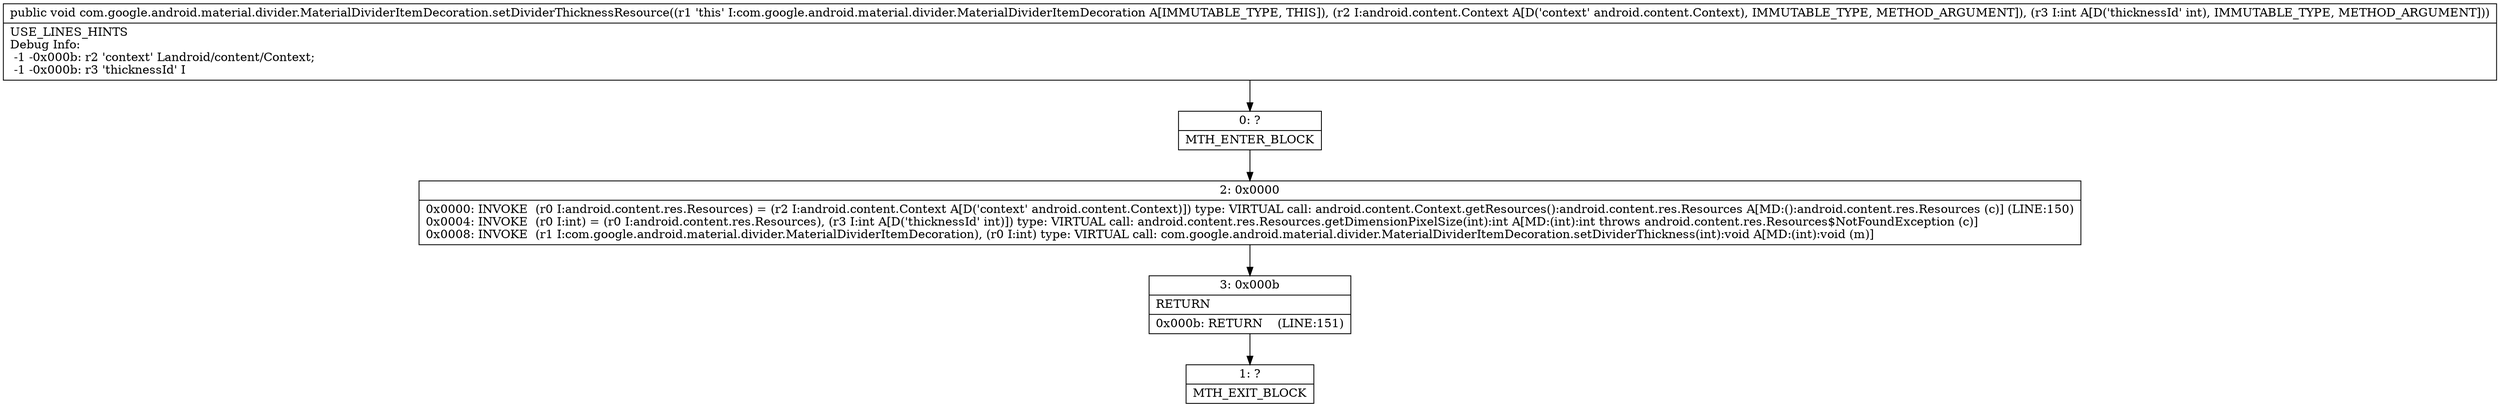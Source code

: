 digraph "CFG forcom.google.android.material.divider.MaterialDividerItemDecoration.setDividerThicknessResource(Landroid\/content\/Context;I)V" {
Node_0 [shape=record,label="{0\:\ ?|MTH_ENTER_BLOCK\l}"];
Node_2 [shape=record,label="{2\:\ 0x0000|0x0000: INVOKE  (r0 I:android.content.res.Resources) = (r2 I:android.content.Context A[D('context' android.content.Context)]) type: VIRTUAL call: android.content.Context.getResources():android.content.res.Resources A[MD:():android.content.res.Resources (c)] (LINE:150)\l0x0004: INVOKE  (r0 I:int) = (r0 I:android.content.res.Resources), (r3 I:int A[D('thicknessId' int)]) type: VIRTUAL call: android.content.res.Resources.getDimensionPixelSize(int):int A[MD:(int):int throws android.content.res.Resources$NotFoundException (c)]\l0x0008: INVOKE  (r1 I:com.google.android.material.divider.MaterialDividerItemDecoration), (r0 I:int) type: VIRTUAL call: com.google.android.material.divider.MaterialDividerItemDecoration.setDividerThickness(int):void A[MD:(int):void (m)]\l}"];
Node_3 [shape=record,label="{3\:\ 0x000b|RETURN\l|0x000b: RETURN    (LINE:151)\l}"];
Node_1 [shape=record,label="{1\:\ ?|MTH_EXIT_BLOCK\l}"];
MethodNode[shape=record,label="{public void com.google.android.material.divider.MaterialDividerItemDecoration.setDividerThicknessResource((r1 'this' I:com.google.android.material.divider.MaterialDividerItemDecoration A[IMMUTABLE_TYPE, THIS]), (r2 I:android.content.Context A[D('context' android.content.Context), IMMUTABLE_TYPE, METHOD_ARGUMENT]), (r3 I:int A[D('thicknessId' int), IMMUTABLE_TYPE, METHOD_ARGUMENT]))  | USE_LINES_HINTS\lDebug Info:\l  \-1 \-0x000b: r2 'context' Landroid\/content\/Context;\l  \-1 \-0x000b: r3 'thicknessId' I\l}"];
MethodNode -> Node_0;Node_0 -> Node_2;
Node_2 -> Node_3;
Node_3 -> Node_1;
}

